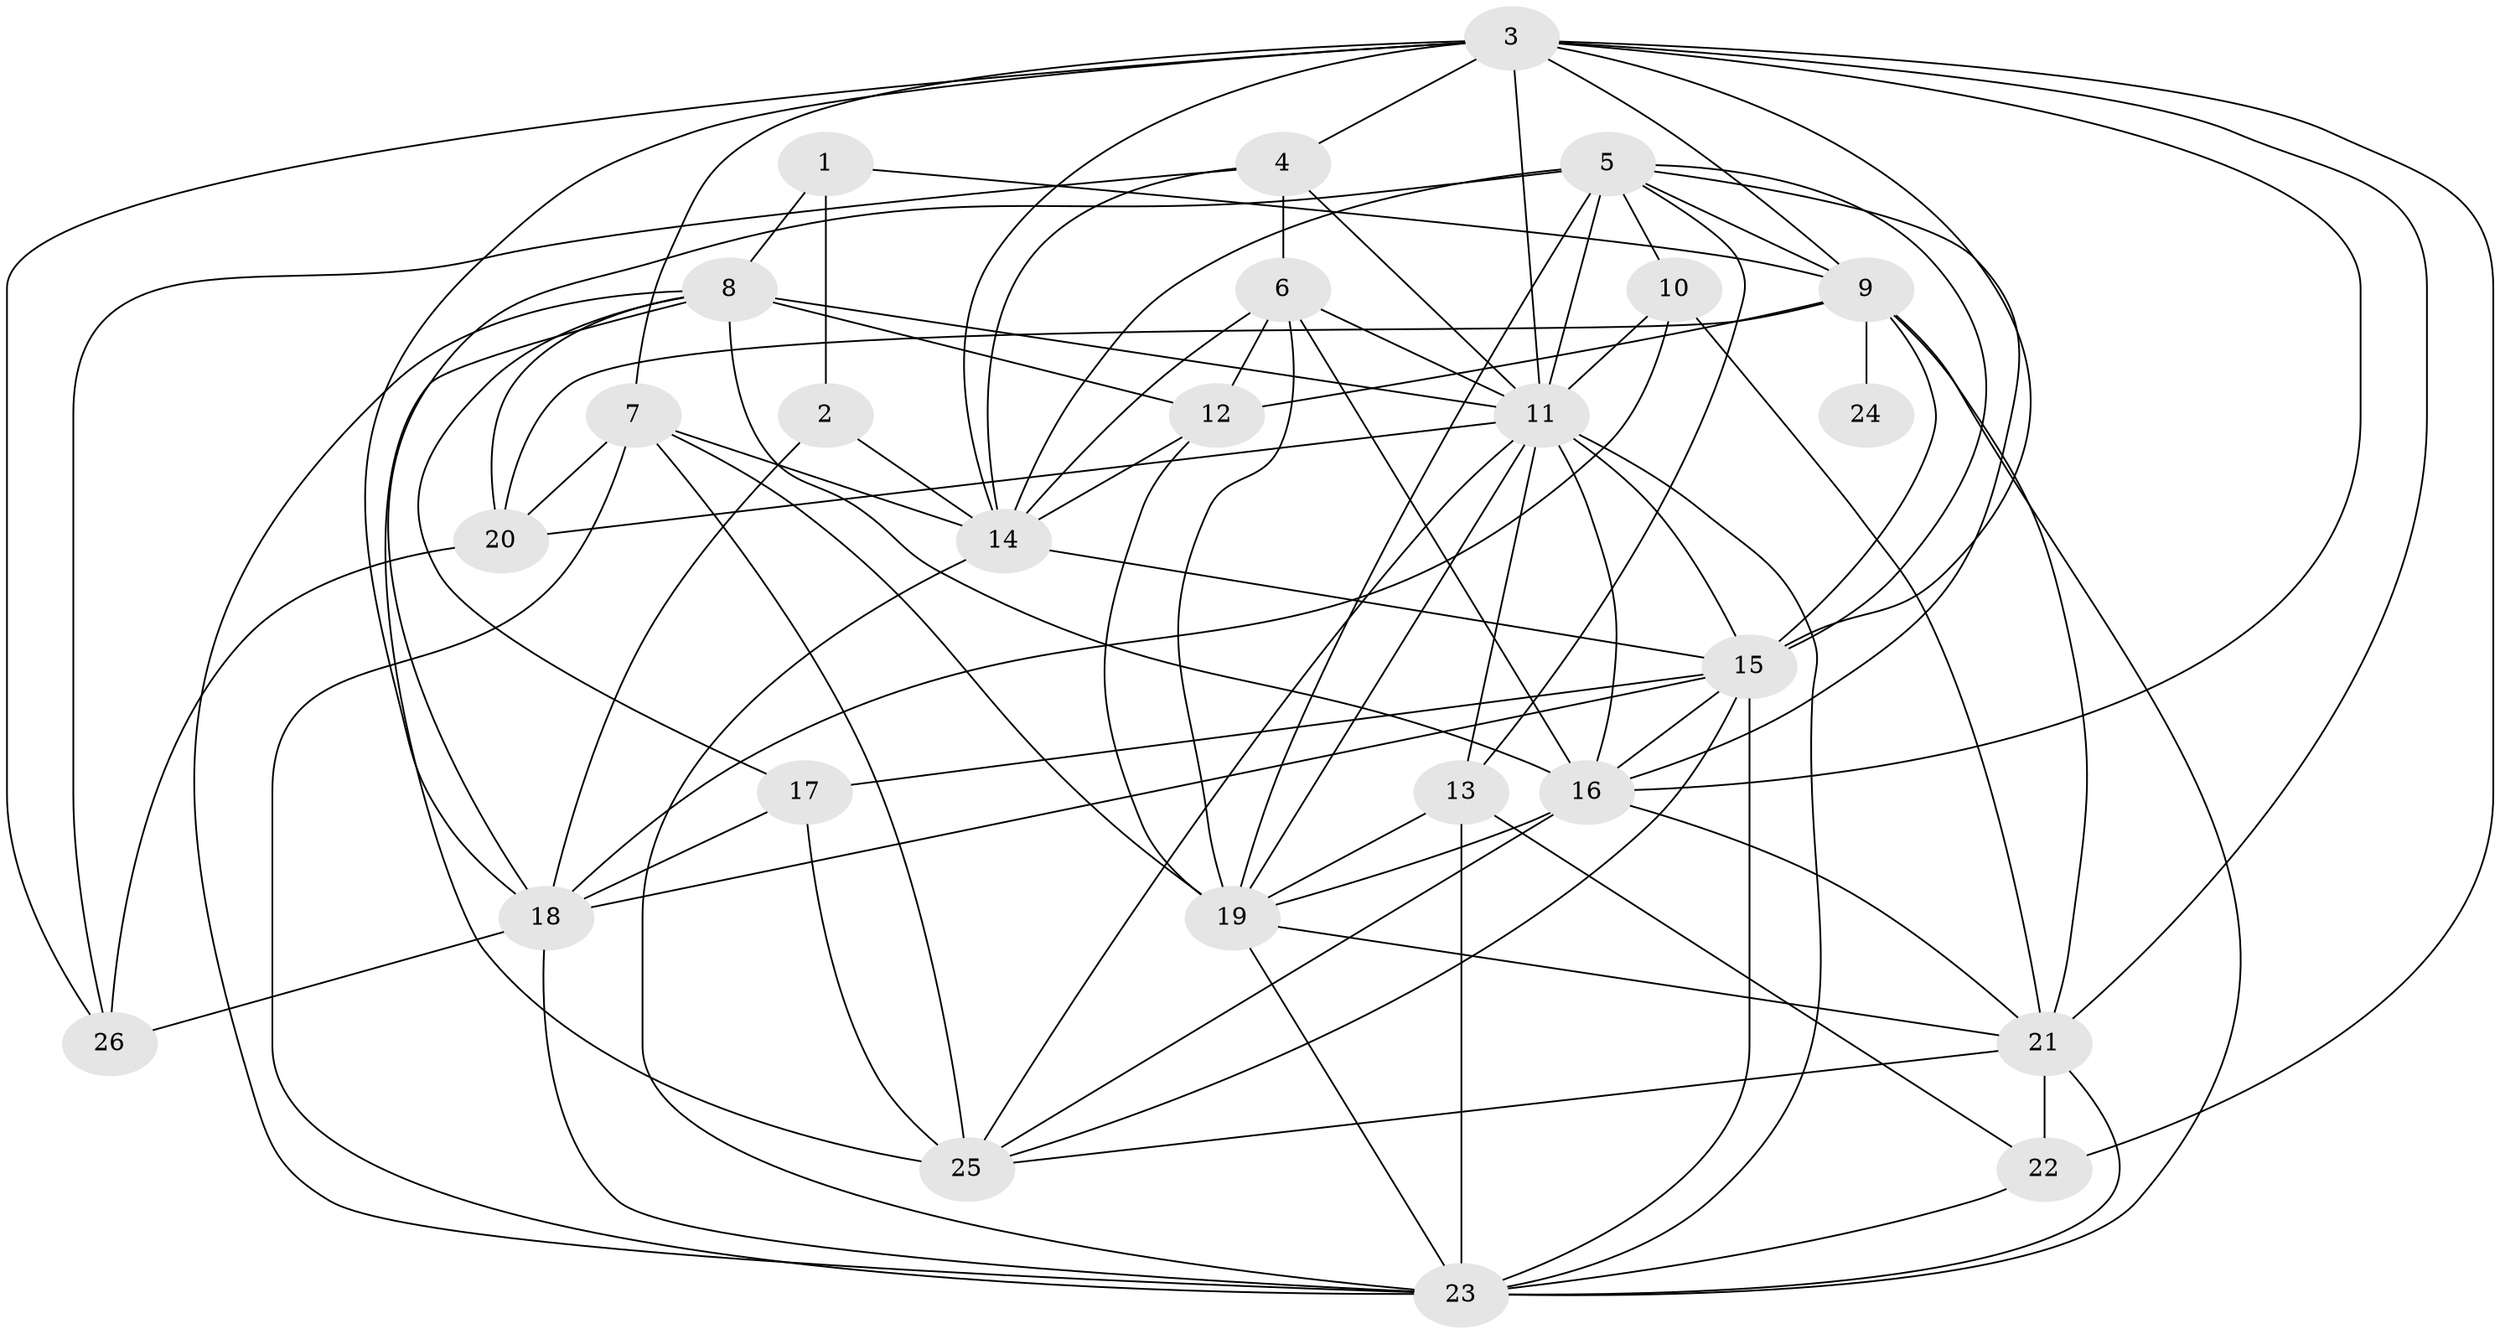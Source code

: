 // original degree distribution, {3: 0.25301204819277107, 4: 0.3614457831325301, 5: 0.18072289156626506, 2: 0.0963855421686747, 7: 0.024096385542168676, 8: 0.012048192771084338, 6: 0.07228915662650602}
// Generated by graph-tools (version 1.1) at 2025/51/03/04/25 22:51:07]
// undirected, 26 vertices, 88 edges
graph export_dot {
  node [color=gray90,style=filled];
  1;
  2;
  3;
  4;
  5;
  6;
  7;
  8;
  9;
  10;
  11;
  12;
  13;
  14;
  15;
  16;
  17;
  18;
  19;
  20;
  21;
  22;
  23;
  24;
  25;
  26;
  1 -- 2 [weight=1.0];
  1 -- 8 [weight=1.0];
  1 -- 9 [weight=2.0];
  2 -- 14 [weight=1.0];
  2 -- 18 [weight=1.0];
  3 -- 4 [weight=1.0];
  3 -- 7 [weight=1.0];
  3 -- 9 [weight=1.0];
  3 -- 11 [weight=1.0];
  3 -- 14 [weight=1.0];
  3 -- 15 [weight=1.0];
  3 -- 16 [weight=1.0];
  3 -- 18 [weight=1.0];
  3 -- 21 [weight=1.0];
  3 -- 22 [weight=1.0];
  3 -- 26 [weight=1.0];
  4 -- 6 [weight=1.0];
  4 -- 11 [weight=1.0];
  4 -- 14 [weight=1.0];
  4 -- 26 [weight=1.0];
  5 -- 9 [weight=1.0];
  5 -- 10 [weight=1.0];
  5 -- 11 [weight=3.0];
  5 -- 13 [weight=1.0];
  5 -- 14 [weight=1.0];
  5 -- 15 [weight=1.0];
  5 -- 16 [weight=1.0];
  5 -- 18 [weight=1.0];
  5 -- 19 [weight=2.0];
  6 -- 11 [weight=1.0];
  6 -- 12 [weight=1.0];
  6 -- 14 [weight=1.0];
  6 -- 16 [weight=1.0];
  6 -- 19 [weight=2.0];
  7 -- 14 [weight=1.0];
  7 -- 19 [weight=1.0];
  7 -- 20 [weight=1.0];
  7 -- 23 [weight=2.0];
  7 -- 25 [weight=1.0];
  8 -- 11 [weight=3.0];
  8 -- 12 [weight=1.0];
  8 -- 16 [weight=2.0];
  8 -- 17 [weight=2.0];
  8 -- 20 [weight=2.0];
  8 -- 23 [weight=1.0];
  8 -- 25 [weight=1.0];
  9 -- 12 [weight=1.0];
  9 -- 15 [weight=2.0];
  9 -- 20 [weight=1.0];
  9 -- 21 [weight=1.0];
  9 -- 23 [weight=1.0];
  9 -- 24 [weight=2.0];
  10 -- 11 [weight=1.0];
  10 -- 18 [weight=1.0];
  10 -- 21 [weight=1.0];
  11 -- 13 [weight=1.0];
  11 -- 15 [weight=1.0];
  11 -- 16 [weight=1.0];
  11 -- 19 [weight=1.0];
  11 -- 20 [weight=1.0];
  11 -- 23 [weight=1.0];
  11 -- 25 [weight=1.0];
  12 -- 14 [weight=1.0];
  12 -- 19 [weight=1.0];
  13 -- 19 [weight=1.0];
  13 -- 22 [weight=1.0];
  13 -- 23 [weight=1.0];
  14 -- 15 [weight=1.0];
  14 -- 23 [weight=1.0];
  15 -- 16 [weight=1.0];
  15 -- 17 [weight=1.0];
  15 -- 18 [weight=1.0];
  15 -- 23 [weight=2.0];
  15 -- 25 [weight=1.0];
  16 -- 19 [weight=1.0];
  16 -- 21 [weight=1.0];
  16 -- 25 [weight=1.0];
  17 -- 18 [weight=1.0];
  17 -- 25 [weight=2.0];
  18 -- 23 [weight=1.0];
  18 -- 26 [weight=1.0];
  19 -- 21 [weight=1.0];
  19 -- 23 [weight=1.0];
  20 -- 26 [weight=2.0];
  21 -- 22 [weight=1.0];
  21 -- 23 [weight=1.0];
  21 -- 25 [weight=1.0];
  22 -- 23 [weight=1.0];
}
